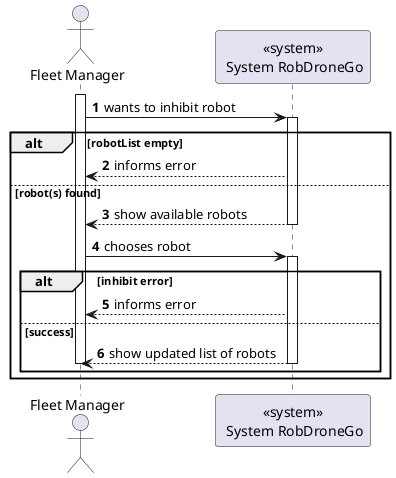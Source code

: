 @startuml
autonumber

actor "Fleet Manager" as usr

participant "<<system>>\n System RobDroneGo" as sys

activate usr

    usr -> sys : wants to inhibit robot
    activate sys

    alt robotList empty
        sys --> usr: informs error
    else robot(s) found

        sys --> usr : show available robots
    deactivate sys

    usr -> sys : chooses robot
    activate sys

    alt inhibit error
        sys --> usr: informs error
    else success


        sys --> usr : show updated list of robots
    deactivate sys
deactivate usr
end
end
@enduml
